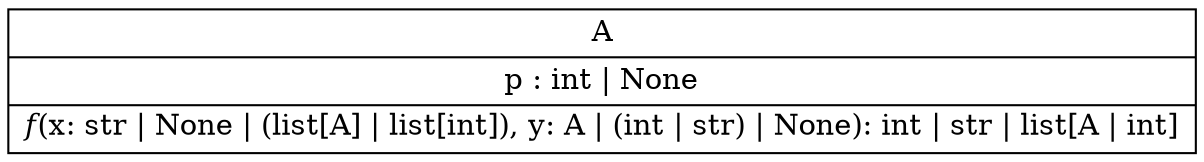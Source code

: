 digraph "classes" {
rankdir=BT
charset="utf-8"
"line_breaks.A" [color="black", fontcolor="black", label=<{A|p : int \| None<br ALIGN="LEFT"/>|<I>f</I>(x: str \| None \| (list[A] \| list[int]), y: A \| (int \| str) \| None): int \| str \| list[A \| int]<br ALIGN="LEFT"/>}>, shape="record", style="solid"];
}
